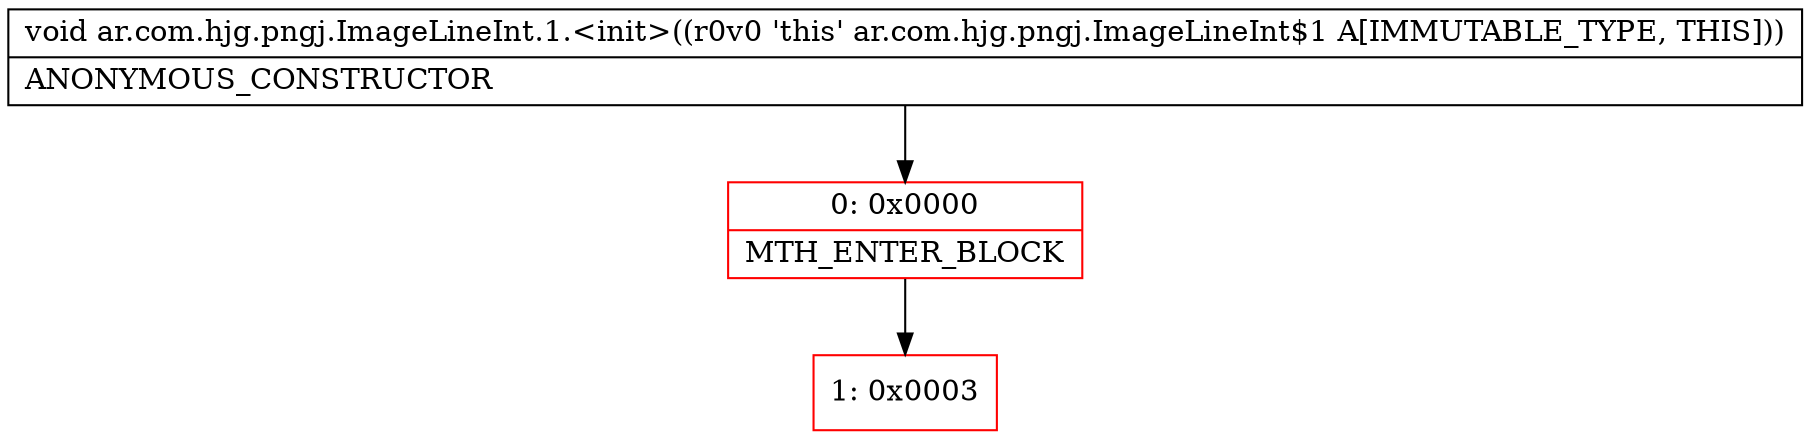 digraph "CFG forar.com.hjg.pngj.ImageLineInt.1.\<init\>()V" {
subgraph cluster_Region_1875246890 {
label = "R(0)";
node [shape=record,color=blue];
}
Node_0 [shape=record,color=red,label="{0\:\ 0x0000|MTH_ENTER_BLOCK\l}"];
Node_1 [shape=record,color=red,label="{1\:\ 0x0003}"];
MethodNode[shape=record,label="{void ar.com.hjg.pngj.ImageLineInt.1.\<init\>((r0v0 'this' ar.com.hjg.pngj.ImageLineInt$1 A[IMMUTABLE_TYPE, THIS]))  | ANONYMOUS_CONSTRUCTOR\l}"];
MethodNode -> Node_0;
Node_0 -> Node_1;
}

